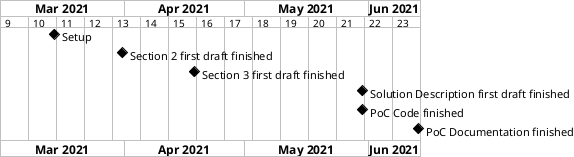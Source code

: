 @startgantt
printscale weekly
project starts on 2021-03-01

[Setup] happens 2021-03-14
[Section 2 first draft finished] happens 2021-03-31
[Section 3 first draft finished] happens 2021-04-18
[Solution Description first draft finished] happens 2021-05-30
[PoC Code finished] happens 2021-05-30
[PoC Documentation finished] happens 2021-06-13

@endgantt
